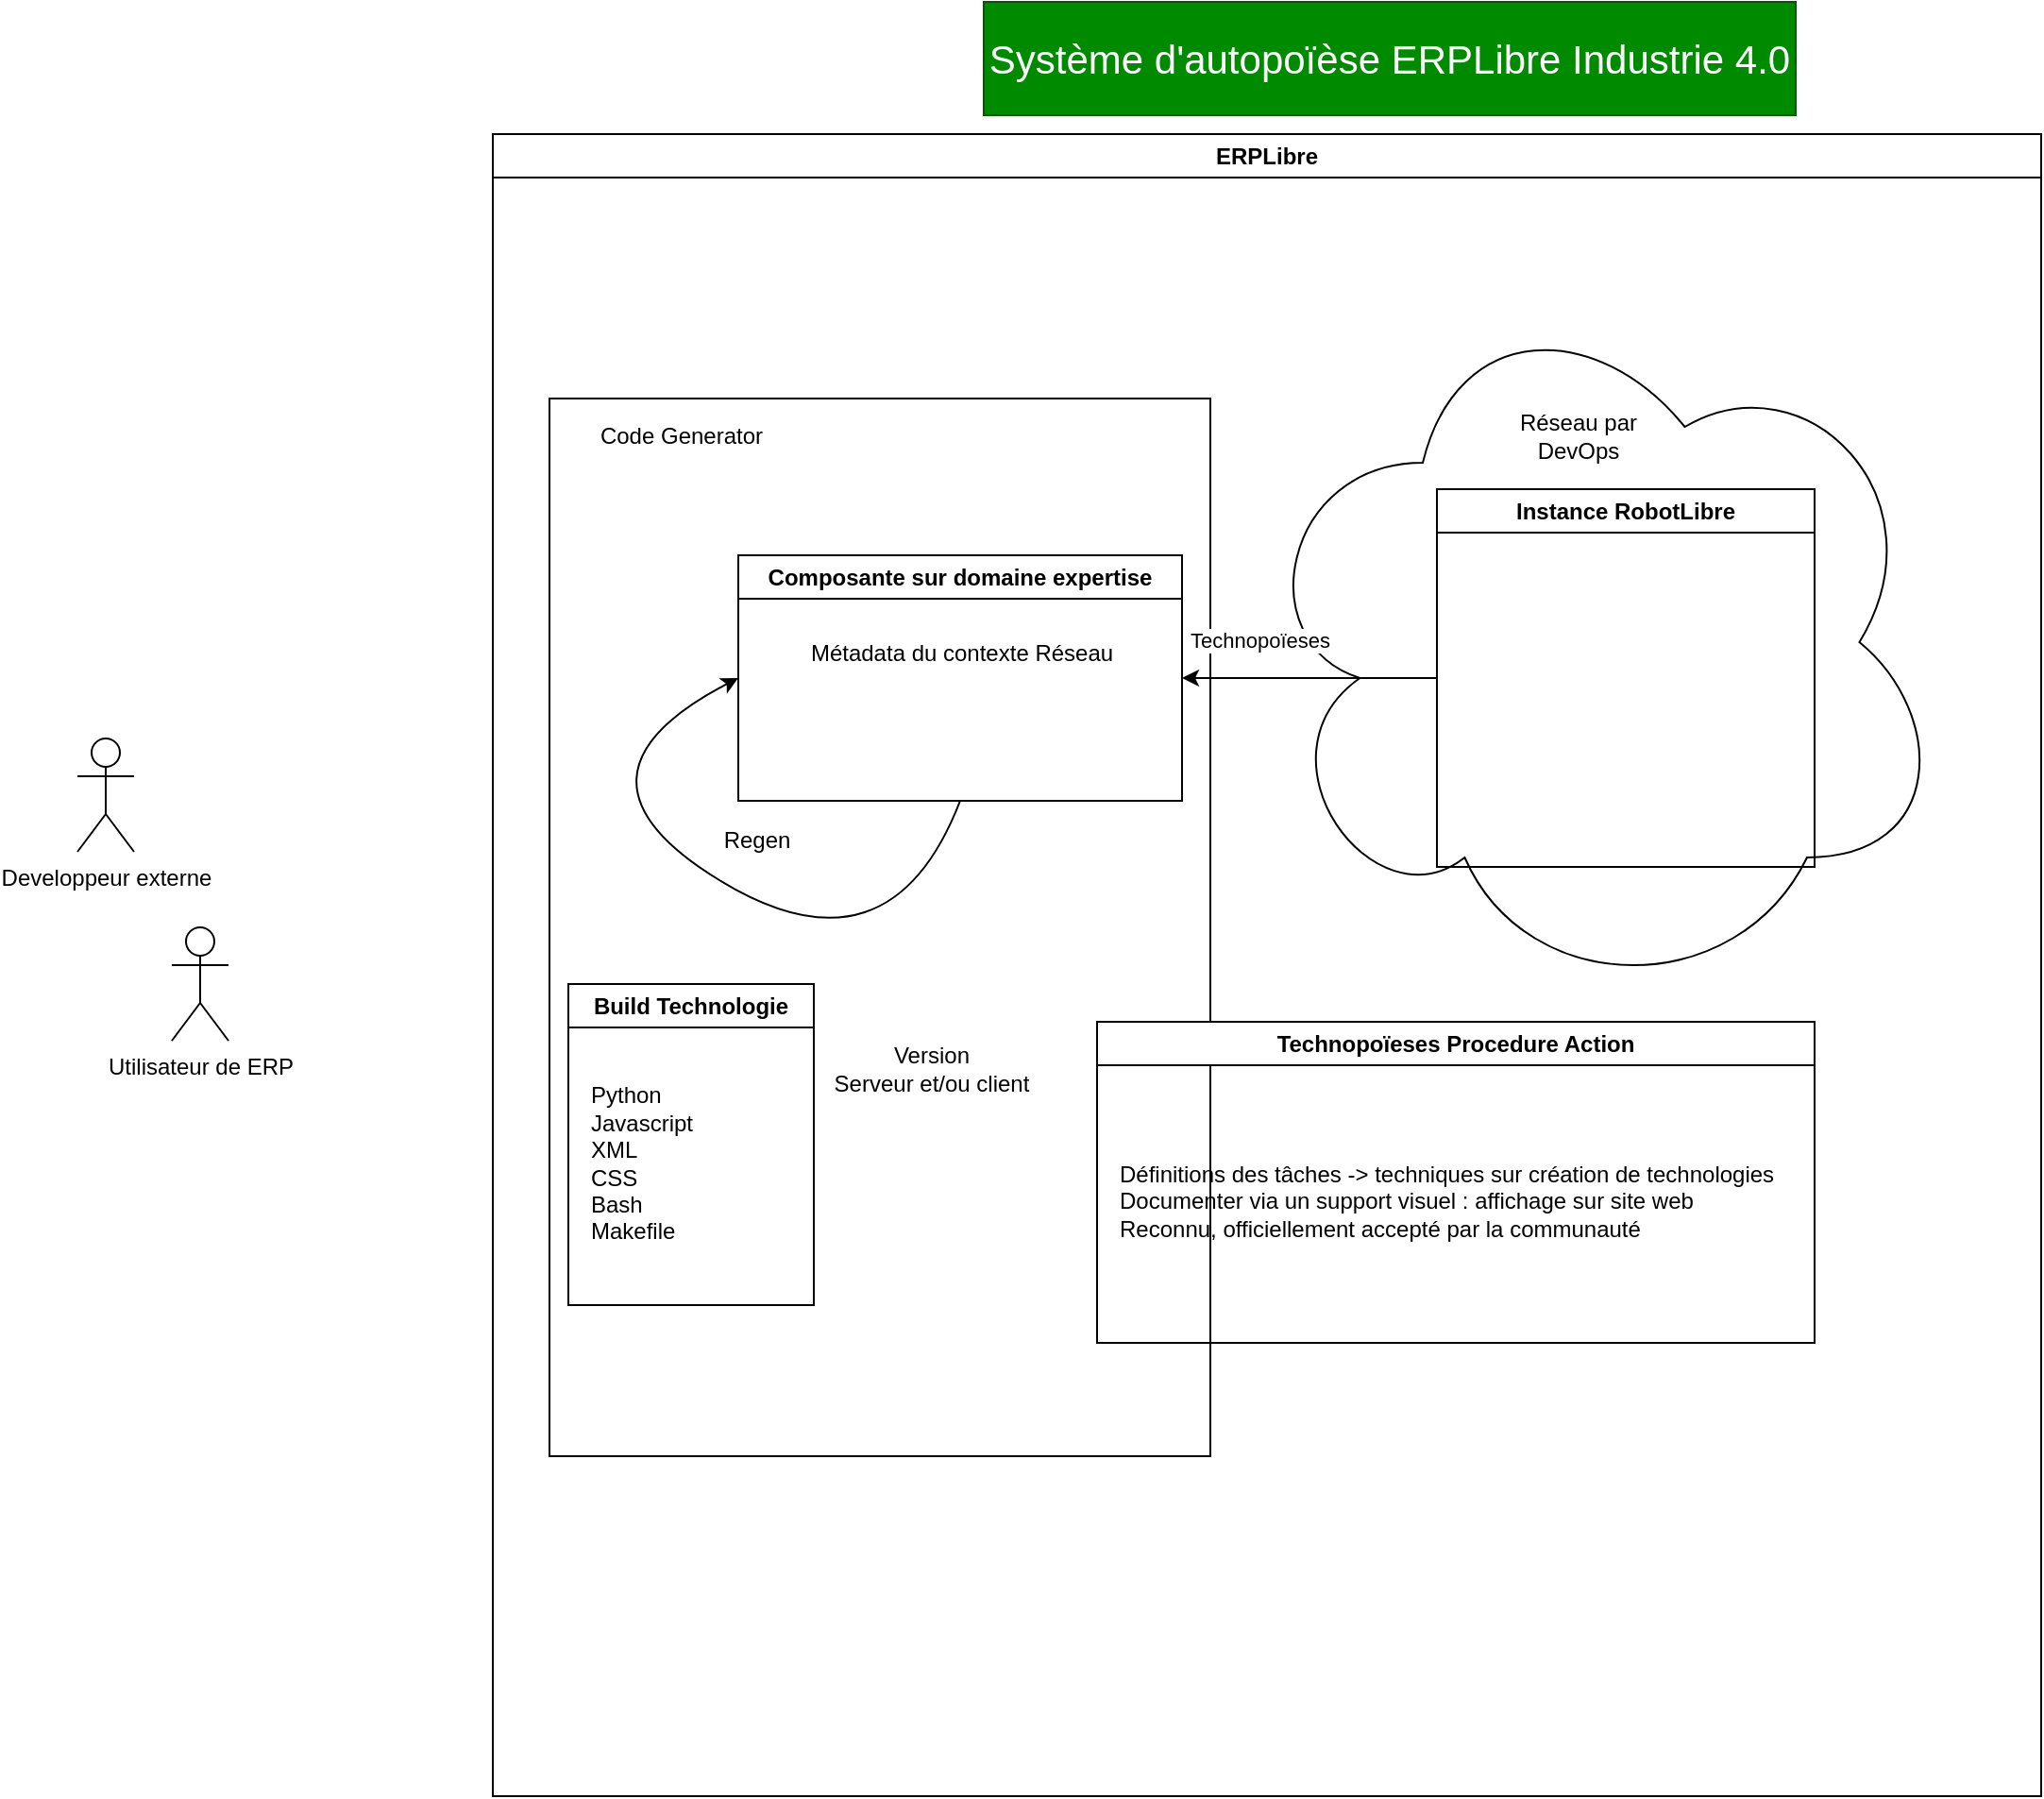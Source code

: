 <mxfile version="23.1.5" type="device">
  <diagram name="Page-1" id="71akO1XMp-x3XkFRrFtN">
    <mxGraphModel dx="2214" dy="843" grid="1" gridSize="10" guides="1" tooltips="1" connect="1" arrows="1" fold="1" page="1" pageScale="1" pageWidth="850" pageHeight="1100" math="0" shadow="0">
      <root>
        <mxCell id="0" />
        <mxCell id="1" parent="0" />
        <mxCell id="HL9Dqaa0VAam4Z8SZ0WZ-2" value="ERPLibre" style="swimlane;whiteSpace=wrap;html=1;" parent="1" vertex="1">
          <mxGeometry x="60" y="260" width="820" height="880" as="geometry" />
        </mxCell>
        <mxCell id="HL9Dqaa0VAam4Z8SZ0WZ-13" value="" style="rounded=0;whiteSpace=wrap;html=1;" parent="HL9Dqaa0VAam4Z8SZ0WZ-2" vertex="1">
          <mxGeometry x="30" y="140" width="350" height="560" as="geometry" />
        </mxCell>
        <mxCell id="HL9Dqaa0VAam4Z8SZ0WZ-4" value="" style="ellipse;shape=cloud;whiteSpace=wrap;html=1;" parent="HL9Dqaa0VAam4Z8SZ0WZ-2" vertex="1">
          <mxGeometry x="400" y="79" width="370" height="380" as="geometry" />
        </mxCell>
        <mxCell id="HL9Dqaa0VAam4Z8SZ0WZ-7" style="edgeStyle=orthogonalEdgeStyle;rounded=0;orthogonalLoop=1;jettySize=auto;html=1;entryX=1;entryY=0.5;entryDx=0;entryDy=0;" parent="HL9Dqaa0VAam4Z8SZ0WZ-2" source="HL9Dqaa0VAam4Z8SZ0WZ-5" target="HL9Dqaa0VAam4Z8SZ0WZ-6" edge="1">
          <mxGeometry relative="1" as="geometry" />
        </mxCell>
        <mxCell id="HL9Dqaa0VAam4Z8SZ0WZ-8" value="Technopoïeses" style="edgeLabel;html=1;align=center;verticalAlign=middle;resizable=0;points=[];" parent="HL9Dqaa0VAam4Z8SZ0WZ-7" vertex="1" connectable="0">
          <mxGeometry x="0.395" y="2" relative="1" as="geometry">
            <mxPoint y="-22" as="offset" />
          </mxGeometry>
        </mxCell>
        <mxCell id="HL9Dqaa0VAam4Z8SZ0WZ-5" value="Instance RobotLibre" style="swimlane;whiteSpace=wrap;html=1;" parent="HL9Dqaa0VAam4Z8SZ0WZ-2" vertex="1">
          <mxGeometry x="500" y="188" width="200" height="200" as="geometry" />
        </mxCell>
        <mxCell id="HL9Dqaa0VAam4Z8SZ0WZ-6" value="Composante sur domaine expertise" style="swimlane;whiteSpace=wrap;html=1;" parent="HL9Dqaa0VAam4Z8SZ0WZ-2" vertex="1">
          <mxGeometry x="130" y="223" width="235" height="130" as="geometry" />
        </mxCell>
        <mxCell id="HL9Dqaa0VAam4Z8SZ0WZ-11" value="Métadata du contexte Réseau" style="text;html=1;align=center;verticalAlign=middle;resizable=0;points=[];autosize=1;strokeColor=none;fillColor=none;" parent="HL9Dqaa0VAam4Z8SZ0WZ-6" vertex="1">
          <mxGeometry x="27.5" y="37" width="180" height="30" as="geometry" />
        </mxCell>
        <mxCell id="HL9Dqaa0VAam4Z8SZ0WZ-9" value="" style="curved=1;endArrow=classic;html=1;rounded=0;exitX=0.5;exitY=1;exitDx=0;exitDy=0;entryX=0;entryY=0.5;entryDx=0;entryDy=0;" parent="HL9Dqaa0VAam4Z8SZ0WZ-2" source="HL9Dqaa0VAam4Z8SZ0WZ-6" target="HL9Dqaa0VAam4Z8SZ0WZ-6" edge="1">
          <mxGeometry width="50" height="50" relative="1" as="geometry">
            <mxPoint x="230" y="450" as="sourcePoint" />
            <mxPoint x="280" y="400" as="targetPoint" />
            <Array as="points">
              <mxPoint x="210" y="450" />
              <mxPoint x="30" y="340" />
            </Array>
          </mxGeometry>
        </mxCell>
        <mxCell id="HL9Dqaa0VAam4Z8SZ0WZ-10" value="Regen" style="text;html=1;align=center;verticalAlign=middle;whiteSpace=wrap;rounded=0;" parent="HL9Dqaa0VAam4Z8SZ0WZ-2" vertex="1">
          <mxGeometry x="110" y="359" width="60" height="30" as="geometry" />
        </mxCell>
        <mxCell id="HL9Dqaa0VAam4Z8SZ0WZ-12" value="Réseau par DevOps" style="text;html=1;align=center;verticalAlign=middle;whiteSpace=wrap;rounded=0;" parent="HL9Dqaa0VAam4Z8SZ0WZ-2" vertex="1">
          <mxGeometry x="530" y="140" width="90" height="40" as="geometry" />
        </mxCell>
        <mxCell id="HL9Dqaa0VAam4Z8SZ0WZ-14" value="Code Generator" style="text;html=1;align=center;verticalAlign=middle;whiteSpace=wrap;rounded=0;" parent="HL9Dqaa0VAam4Z8SZ0WZ-2" vertex="1">
          <mxGeometry x="30" y="145" width="140" height="30" as="geometry" />
        </mxCell>
        <mxCell id="HL9Dqaa0VAam4Z8SZ0WZ-15" value="Build Technologie" style="swimlane;whiteSpace=wrap;html=1;" parent="HL9Dqaa0VAam4Z8SZ0WZ-2" vertex="1">
          <mxGeometry x="40" y="450" width="130" height="170" as="geometry" />
        </mxCell>
        <mxCell id="HL9Dqaa0VAam4Z8SZ0WZ-16" value="&lt;div align=&quot;left&quot;&gt;Python&lt;/div&gt;&lt;div align=&quot;left&quot;&gt;Javascript&lt;/div&gt;&lt;div align=&quot;left&quot;&gt;XML&lt;/div&gt;&lt;div align=&quot;left&quot;&gt;CSS&lt;/div&gt;&lt;div align=&quot;left&quot;&gt;Bash&lt;/div&gt;&lt;div align=&quot;left&quot;&gt;Makefile&lt;br&gt;&lt;/div&gt;" style="text;html=1;align=left;verticalAlign=middle;resizable=0;points=[];autosize=1;strokeColor=none;fillColor=none;" parent="HL9Dqaa0VAam4Z8SZ0WZ-15" vertex="1">
          <mxGeometry x="10" y="45" width="80" height="100" as="geometry" />
        </mxCell>
        <mxCell id="HL9Dqaa0VAam4Z8SZ0WZ-24" value="Technopoïeses Procedure Action" style="swimlane;whiteSpace=wrap;html=1;" parent="HL9Dqaa0VAam4Z8SZ0WZ-2" vertex="1">
          <mxGeometry x="320" y="470" width="380" height="170" as="geometry" />
        </mxCell>
        <mxCell id="HL9Dqaa0VAam4Z8SZ0WZ-25" value="&lt;div&gt;Définitions des tâches -&amp;gt; techniques sur création de technologies&lt;/div&gt;&lt;div&gt;Documenter via un support visuel : affichage sur site web&lt;/div&gt;&lt;div&gt;Reconnu, officiellement accepté par la communauté&lt;br&gt;&lt;/div&gt;" style="text;html=1;align=left;verticalAlign=middle;resizable=0;points=[];autosize=1;strokeColor=none;fillColor=none;" parent="HL9Dqaa0VAam4Z8SZ0WZ-24" vertex="1">
          <mxGeometry x="10" y="65" width="370" height="60" as="geometry" />
        </mxCell>
        <mxCell id="yzaUlIPQqn0vAzBn3_-S-1" value="Version&lt;br&gt;Serveur et/ou client" style="text;html=1;align=center;verticalAlign=middle;whiteSpace=wrap;rounded=0;" vertex="1" parent="HL9Dqaa0VAam4Z8SZ0WZ-2">
          <mxGeometry x="175" y="480" width="115" height="30" as="geometry" />
        </mxCell>
        <mxCell id="HL9Dqaa0VAam4Z8SZ0WZ-3" value="Système d&#39;autopoïèse ERPLibre Industrie 4.0" style="rounded=0;whiteSpace=wrap;html=1;fillColor=#008a00;strokeColor=#005700;fontSize=21;fontColor=#ffffff;" parent="1" vertex="1">
          <mxGeometry x="320" y="190" width="430" height="60" as="geometry" />
        </mxCell>
        <mxCell id="HL9Dqaa0VAam4Z8SZ0WZ-21" value="Developpeur externe" style="shape=umlActor;verticalLabelPosition=bottom;verticalAlign=top;html=1;outlineConnect=0;" parent="1" vertex="1">
          <mxGeometry x="-160" y="580" width="30" height="60" as="geometry" />
        </mxCell>
        <mxCell id="HL9Dqaa0VAam4Z8SZ0WZ-23" value="Utilisateur de ERP" style="shape=umlActor;verticalLabelPosition=bottom;verticalAlign=top;html=1;outlineConnect=0;" parent="1" vertex="1">
          <mxGeometry x="-110" y="680" width="30" height="60" as="geometry" />
        </mxCell>
      </root>
    </mxGraphModel>
  </diagram>
</mxfile>
